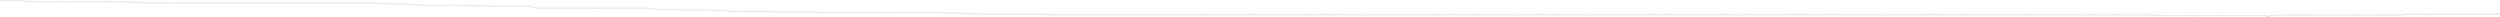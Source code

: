 digraph
{
  vcsn_context = "lat<letterset<char_letters(abc)>, letterset<char_letters(abc)>>, b"
  rankdir = LR
  edge [arrowhead = vee, arrowsize = .6]
  {
    node [shape = point, width = 0]
    I0
    I1
    I2
    I3
    I4
    I5
    I6
    I7
    I8
    I9
    I10
    I11
    I12
    I13
    I14
    I15
    I16
    I17
    I18
    I19
    I20
    I21
    I22
    I23
    I24
    I25
    F11
    F36
    F99
    F102
    F123
    F128
    F163
    F172
    F216
    F237
    F256
    F312
    F321
    F330
    F333
    F426
    F429
    F487
    F581
    F605
    F694
    F731
    F794
    F801
    F914
  }
  {
    node [shape = circle, style = rounded, width = 0.5]
    0
    1
    2
    3
    4
    5
    6
    7
    8
    9
    10
    11
    12
    13
    14
    15
    16
    17
    18
    19
    20
    21
    22
    23
    24
    25
    26
    27
    28
    29
    30
    31
    32
    33
    34
    35
    36
    37
    38
    39
    40
    41
    42
    43
    44
    45
    46
    47
    48
    49
    50
    51
    52
    53
    54
    55
    56
    57
    58
    59
    60
    61
    62
    63
    64
    65
    66
    67
    68
    69
    70
    71
    72
    73
    74
    75
    76
    77
    78
    79
    80
    81
    82
    83
    84
    85
    86
    87
    88
    89
    90
    91
    92
    93
    94
    95
    96
    97
    98
    99
    100
    101
    102
    103
    104
    105
    106
    107
    108
    109
    110
    111
    112
    113
    114
    115
    116
    117
    118
    119
    120
    121
    122
    123
    124
    125
    126
    127
    128
    129
    130
    131
    132
    133
    134
    135
    136
    137
    138
    139
    140
    141
    142
    143
    144
    145
    146
    147
    148
    149
    150
    151
    152
    153
    154
    155
    156
    157
    158
    159
    160
    161
    162
    163
    164
    165
    166
    167
    168
    169
    170
    171
    172
    173
    174
    175
    176
    177
    178
    179
    180
    181
    182
    183
    184
    185
    186
    187
    188
    189
    190
    191
    192
    193
    194
    195
    196
    197
    198
    199
    200
    201
    202
    203
    204
    205
    206
    207
    208
    209
    210
    211
    212
    213
    214
    215
    216
    217
    218
    219
    220
    221
    222
    223
    224
    225
    226
    227
    228
    229
    230
    231
    232
    233
    234
    235
    236
    237
    238
    239
    240
    241
    242
    243
    244
    245
    246
    247
    248
    249
    250
    251
    252
    253
    254
    255
    256
    257
    258
    259
    260
    261
    262
    263
    264
    265
    266
    267
    268
    269
    270
    271
    272
    273
    274
    275
    276
    277
    278
    279
    280
    281
    282
    283
    284
    285
    286
    287
    288
    289
    290
    291
    292
    293
    294
    295
    296
    297
    298
    299
    300
    301
    302
    303
    304
    305
    306
    307
    308
    309
    310
    311
    312
    313
    314
    315
    316
    317
    318
    319
    320
    321
    322
    323
    324
    325
    326
    327
    328
    329
    330
    331
    332
    333
    334
    335
    336
    337
    338
    339
    340
    341
    342
    343
    344
    345
    346
    347
    348
    349
    350
    351
    352
    353
    354
    355
    356
    357
    358
    359
    360
    361
    362
    363
    364
    365
    366
    367
    368
    369
    370
    371
    372
    373
    374
    375
    376
    377
    378
    379
    380
    381
    382
    383
    384
    385
    386
    387
    388
    389
    390
    391
    392
    393
    394
    395
    396
    397
    398
    399
    400
    401
    402
    403
    404
    405
    406
    407
    408
    409
    410
    411
    412
    413
    414
    415
    416
    417
    418
    419
    420
    421
    422
    423
    424
    425
    426
    427
    428
    429
    430
    431
    432
    433
    434
    435
    436
    437
    438
    439
    440
    441
    442
    443
    444
    445
    446
    447
    448
    449
    450
    451
    452
    453
    454
    455
    456
    457
    458
    459
    460
    461
    462
    463
    464
    465
    466
    467
    468
    469
    470
    471
    472
    473
    474
    475
    476
    477
    478
    479
    480
    481
    482
    483
    484
    485
    486
    487
    488
    489
    490
    491
    492
    493
    494
    495
    496
    497
    498
    499
    500
    501
    502
    503
    504
    505
    506
    507
    508
    509
    510
    511
    512
    513
    514
    515
    516
    517
    518
    519
    520
    521
    522
    523
    524
    525
    526
    527
    528
    529
    530
    531
    532
    533
    534
    535
    536
    537
    538
    539
    540
    541
    542
    543
    544
    545
    546
    547
    548
    549
    550
    551
    552
    553
    554
    555
    556
    557
    558
    559
    560
    561
    562
    563
    564
    565
    566
    567
    568
    569
    570
    571
    572
    573
    574
    575
    576
    577
    578
    579
    580
    581
    582
    583
    584
    585
    586
    587
    588
    589
    590
    591
    592
    593
    594
    595
    596
    597
    598
    599
    600
    601
    602
    603
    604
    605
    606
    607
    608
    609
    610
    611
    612
    613
    614
    615
    616
    617
    618
    619
    620
    621
    622
    623
    624
    625
    626
    627
    628
    629
    630
    631
    632
    633
    634
    635
    636
    637
    638
    639
    640
    641
    642
    643
    644
    645
    646
    647
    648
    649
    650
    651
    652
    653
    654
    655
    656
    657
    658
    659
    660
    661
    662
    663
    664
    665
    666
    667
    668
    669
    670
    671
    672
    673
    674
    675
    676
    677
    678
    679
    680
    681
    682
    683
    684
    685
    686
    687
    688
    689
    690
    691
    692
    693
    694
    695
    696
    697
    698
    699
    700
    701
    702
    703
    704
    705
    706
    707
    708
    709
    710
    711
    712
    713
    714
    715
    716
    717
    718
    719
    720
    721
    722
    723
    724
    725
    726
    727
    728
    729
    730
    731
    732
    733
    734
    735
    736
    737
    738
    739
    740
    741
    742
    743
    744
    745
    746
    747
    748
    749
    750
    751
    752
    753
    754
    755
    756
    757
    758
    759
    760
    761
    762
    763
    764
    765
    766
    767
    768
    769
    770
    771
    772
    773
    774
    775
    776
    777
    778
    779
    780
    781
    782
    783
    784
    785
    786
    787
    788
    789
    790
    791
    792
    793
    794
    795
    796
    797
    798
    799
    800
    801
    802
    803
    804
    805
    806
    807
    808
    809
    810
    811
    812
    813
    814
    815
    816
    817
    818
    819
    820
    821
    822
    823
    824
    825
    826
    827
    828
    829
    830
    831
    832
    833
    834
    835
    836
    837
    838
    839
    840
    841
    842
    843
    844
    845
    846
    847
    848
    849
    850
    851
    852
    853
    854
    855
    856
    857
    858
    859
    860
    861
    862
    863
    864
    865
    866
    867
    868
    869
    870
    871
    872
    873
    874
    875
    876
    877
    878
    879
    880
    881
    882
    883
    884
    885
    886
    887
    888
    889
    890
    891
    892
    893
    894
    895
    896
    897
    898
    899
    900
    901
    902
    903
    904
    905
    906
    907
    908
    909
    910
    911
    912
    913
    914
    915
    916
    917
    918
    919
    920
    921
    922
    923
    924
    925
    926
    927
    928
    929
    930
    931
    932
    933
    934
    935
    936
    937
    938
    939
    940
    941
    942
    943
    944
    945
    946
    947
    948
    949
    950
    951
    952
    953
    954
    955
    956
    957
    958
    959
    960
    961
    962
    963
    964
    965
    966
    967
    968
    969
    970
    971
    972
    973
    974
    975
    976
    977
    978
    979
    980
    981
    982
    983
    984
    985
    986
    987
    988
    989
    990
    991
    992
    993
    994
    995
    996
    997
    998
    999
  }
  I0 -> 0
  I1 -> 1
  I2 -> 2
  I3 -> 3
  I4 -> 4
  I5 -> 5
  I6 -> 6
  I7 -> 7
  I8 -> 8
  I9 -> 9
  I10 -> 10
  I11 -> 11
  I12 -> 12
  I13 -> 13
  I14 -> 14
  I15 -> 15
  I16 -> 16
  I17 -> 17
  I18 -> 18
  I19 -> 19
  I20 -> 20
  I21 -> 21
  I22 -> 22
  I23 -> 23
  I24 -> 24
  I25 -> 25
  0 -> 300 [label = "a|a"]
  1 -> 761 [label = "a|b"]
  2 -> 8 [label = "a|a"]
  3 -> 51 [label = "c|c"]
  4 -> 774 [label = "c|a"]
  5 -> 242 [label = "c|b"]
  6 -> 97 [label = "b|a"]
  7 -> 961 [label = "a|a"]
  8 -> 20 [label = "b|a"]
  9 -> 593 [label = "b|c"]
  10 -> 778 [label = "c|a"]
  11 -> F11
  11 -> 964 [label = "a|b"]
  12 -> 623 [label = "c|c"]
  13 -> 756 [label = "c|b"]
  14 -> 420 [label = "b|c"]
  15 -> 182 [label = "b|b"]
  16 -> 474 [label = "c|c"]
  17 -> 223 [label = "a|a"]
  18 -> 776 [label = "b|b"]
  19 -> 442 [label = "b|b"]
  20 -> 641 [label = "b|c"]
  21 -> 787 [label = "c|b"]
  22 -> 156 [label = "b|b"]
  23 -> 530 [label = "a|c"]
  24 -> 410 [label = "c|a"]
  25 -> 54 [label = "a|b"]
  26 -> 134 [label = "b|c"]
  27 -> 53 [label = "a|a"]
  28 -> 96 [label = "a|c"]
  29 -> 145 [label = "b|c"]
  30 -> 488 [label = "b|a"]
  31 -> 963 [label = "a|a"]
  32 -> 62 [label = "b|c"]
  33 -> 10 [label = "a|c"]
  34 -> 651 [label = "b|a"]
  35 -> 514 [label = "c|a"]
  36 -> F36
  36 -> 628 [label = "a|c"]
  37 -> 224 [label = "b|a"]
  38 -> 345 [label = "b|a"]
  39 -> 733 [label = "a|b"]
  40 -> 432 [label = "c|c"]
  41 -> 568 [label = "b|b"]
  42 -> 336 [label = "a|a"]
  43 -> 943 [label = "b|c"]
  44 -> 726 [label = "b|c"]
  45 -> 199 [label = "c|a"]
  46 -> 541 [label = "a|c"]
  47 -> 617 [label = "b|a"]
  48 -> 303 [label = "b|a"]
  49 -> 153 [label = "b|c"]
  50 -> 508 [label = "b|a"]
  51 -> 697 [label = "a|c"]
  52 -> 993 [label = "c|a"]
  53 -> 118 [label = "a|c"]
  54 -> 570 [label = "c|c"]
  55 -> 599 [label = "b|b"]
  56 -> 838 [label = "c|c"]
  57 -> 648 [label = "a|c"]
  58 -> 128 [label = "b|a"]
  59 -> 685 [label = "b|b"]
  60 -> 294 [label = "a|c"]
  61 -> 24 [label = "c|a"]
  62 -> 678 [label = "b|c"]
  63 -> 760 [label = "c|b"]
  64 -> 874 [label = "a|b"]
  65 -> 352 [label = "b|b"]
  66 -> 490 [label = "b|c"]
  67 -> 1 [label = "c|a"]
  68 -> 415 [label = "c|c"]
  69 -> 103 [label = "c|b"]
  70 -> 966 [label = "c|b"]
  71 -> 406 [label = "c|b"]
  72 -> 739 [label = "a|c"]
  73 -> 686 [label = "b|a"]
  74 -> 521 [label = "a|a"]
  75 -> 181 [label = "a|a"]
  76 -> 937 [label = "c|a"]
  77 -> 727 [label = "c|c"]
  78 -> 114 [label = "b|b"]
  79 -> 591 [label = "b|c"]
  80 -> 366 [label = "c|c"]
  81 -> 133 [label = "c|c"]
  82 -> 290 [label = "b|b"]
  83 -> 170 [label = "b|c"]
  84 -> 360 [label = "b|c"]
  85 -> 890 [label = "c|c"]
  86 -> 318 [label = "b|c"]
  87 -> 811 [label = "c|a"]
  88 -> 418 [label = "c|b"]
  89 -> 512 [label = "b|c"]
  90 -> 738 [label = "a|b"]
  91 -> 655 [label = "c|a"]
  92 -> 662 [label = "b|b"]
  93 -> 873 [label = "c|a"]
  94 -> 499 [label = "a|a"]
  95 -> 867 [label = "b|c"]
  96 -> 714 [label = "a|a"]
  97 -> 719 [label = "a|a"]
  98 -> 991 [label = "b|b"]
  99 -> F99
  99 -> 504 [label = "b|a"]
  100 -> 983 [label = "c|b"]
  101 -> 370 [label = "b|c"]
  102 -> F102
  102 -> 812 [label = "b|a"]
  103 -> 730 [label = "a|a"]
  104 -> 689 [label = "b|b"]
  105 -> 239 [label = "c|b"]
  106 -> 989 [label = "b|c"]
  107 -> 52 [label = "c|c"]
  108 -> 475 [label = "a|a"]
  109 -> 567 [label = "a|a"]
  110 -> 394 [label = "a|c"]
  111 -> 699 [label = "c|a"]
  112 -> 826 [label = "a|c"]
  113 -> 977 [label = "a|a"]
  114 -> 271 [label = "a|b"]
  115 -> 471 [label = "b|c"]
  116 -> 101 [label = "c|b"]
  117 -> 292 [label = "c|c"]
  118 -> 321 [label = "c|a"]
  119 -> 660 [label = "a|b"]
  120 -> 19 [label = "c|b"]
  121 -> 985 [label = "a|b"]
  122 -> 116 [label = "a|a"]
  123 -> F123
  123 -> 553 [label = "a|a"]
  124 -> 369 [label = "a|b"]
  125 -> 232 [label = "c|c"]
  126 -> 843 [label = "a|b"]
  127 -> 744 [label = "a|c"]
  128 -> F128
  128 -> 150 [label = "a|b"]
  129 -> 403 [label = "b|b"]
  130 -> 996 [label = "c|c"]
  131 -> 631 [label = "b|a"]
  132 -> 26 [label = "b|a"]
  133 -> 135 [label = "b|b"]
  134 -> 123 [label = "c|b"]
  135 -> 126 [label = "b|c"]
  136 -> 247 [label = "c|b"]
  137 -> 27 [label = "a|b"]
  138 -> 578 [label = "b|b"]
  139 -> 832 [label = "c|c"]
  140 -> 428 [label = "a|b"]
  141 -> 603 [label = "a|a"]
  142 -> 243 [label = "a|a"]
  143 -> 382 [label = "c|a"]
  144 -> 91 [label = "a|a"]
  145 -> 743 [label = "b|c"]
  146 -> 282 [label = "a|c"]
  147 -> 854 [label = "b|b"]
  148 -> 44 [label = "c|b"]
  149 -> 74 [label = "c|c"]
  150 -> 18 [label = "b|c"]
  151 -> 276 [label = "c|c"]
  152 -> 957 [label = "c|a"]
  153 -> 189 [label = "b|c"]
  154 -> 451 [label = "c|a"]
  155 -> 46 [label = "b|c"]
  156 -> 878 [label = "b|a"]
  157 -> 365 [label = "b|c"]
  158 -> 453 [label = "b|b"]
  159 -> 810 [label = "a|a"]
  160 -> 34 [label = "b|b"]
  161 -> 510 [label = "a|c"]
  162 -> 802 [label = "a|b"]
  163 -> F163
  163 -> 252 [label = "a|b"]
  164 -> 304 [label = "b|b"]
  165 -> 574 [label = "b|a"]
  166 -> 92 [label = "a|b"]
  167 -> 166 [label = "a|a"]
  168 -> 909 [label = "a|b"]
  169 -> 803 [label = "c|b"]
  170 -> 233 [label = "a|c"]
  171 -> 842 [label = "a|a"]
  172 -> F172
  172 -> 902 [label = "a|b"]
  173 -> 281 [label = "b|b"]
  174 -> 905 [label = "a|a"]
  175 -> 251 [label = "a|c"]
  176 -> 159 [label = "b|b"]
  177 -> 737 [label = "b|a"]
  178 -> 809 [label = "b|a"]
  179 -> 111 [label = "c|b"]
  180 -> 877 [label = "c|c"]
  181 -> 28 [label = "c|c"]
  182 -> 483 [label = "c|c"]
  183 -> 466 [label = "a|c"]
  184 -> 331 [label = "c|c"]
  185 -> 329 [label = "c|a"]
  186 -> 416 [label = "a|a"]
  187 -> 771 [label = "a|b"]
  188 -> 445 [label = "c|b"]
  189 -> 735 [label = "a|c"]
  190 -> 875 [label = "a|a"]
  191 -> 725 [label = "b|b"]
  192 -> 633 [label = "b|c"]
  193 -> 17 [label = "c|a"]
  194 -> 531 [label = "a|b"]
  195 -> 544 [label = "a|c"]
  196 -> 273 [label = "c|a"]
  197 -> 109 [label = "a|a"]
  198 -> 664 [label = "a|a"]
  199 -> 823 [label = "c|c"]
  200 -> 903 [label = "b|b"]
  201 -> 571 [label = "a|b"]
  202 -> 532 [label = "c|b"]
  203 -> 47 [label = "a|a"]
  204 -> 972 [label = "c|b"]
  205 -> 980 [label = "b|b"]
  206 -> 835 [label = "a|a"]
  207 -> 456 [label = "b|a"]
  208 -> 894 [label = "b|a"]
  209 -> 68 [label = "a|c"]
  210 -> 998 [label = "b|a"]
  211 -> 741 [label = "b|a"]
  212 -> 71 [label = "c|c"]
  213 -> 279 [label = "b|a"]
  214 -> 918 [label = "b|c"]
  215 -> 965 [label = "c|b"]
  216 -> F216
  216 -> 311 [label = "a|a"]
  217 -> 547 [label = "b|c"]
  218 -> 320 [label = "b|c"]
  219 -> 244 [label = "a|a"]
  220 -> 491 [label = "a|c"]
  221 -> 960 [label = "b|b"]
  222 -> 676 [label = "c|c"]
  223 -> 364 [label = "c|b"]
  224 -> 661 [label = "c|b"]
  225 -> 669 [label = "c|c"]
  226 -> 768 [label = "c|a"]
  227 -> 41 [label = "c|c"]
  228 -> 534 [label = "a|c"]
  229 -> 389 [label = "c|a"]
  230 -> 188 [label = "a|c"]
  231 -> 427 [label = "c|c"]
  232 -> 916 [label = "c|a"]
  233 -> 856 [label = "a|b"]
  234 -> 924 [label = "b|c"]
  235 -> 783 [label = "b|c"]
  236 -> 485 [label = "c|c"]
  237 -> F237
  237 -> 540 [label = "c|c"]
  238 -> 302 [label = "c|a"]
  239 -> 174 [label = "a|c"]
  240 -> 923 [label = "a|b"]
  241 -> 851 [label = "c|a"]
  242 -> 784 [label = "a|b"]
  243 -> 806 [label = "c|c"]
  244 -> 45 [label = "b|c"]
  245 -> 229 [label = "c|c"]
  246 -> 158 [label = "a|a"]
  247 -> 458 [label = "a|c"]
  248 -> 556 [label = "a|b"]
  249 -> 799 [label = "b|a"]
  250 -> 715 [label = "c|c"]
  251 -> 552 [label = "b|c"]
  252 -> 791 [label = "c|c"]
  253 -> 807 [label = "a|c"]
  254 -> 528 [label = "a|a"]
  255 -> 375 [label = "c|a"]
  256 -> F256
  256 -> 80 [label = "b|c"]
  257 -> 931 [label = "b|a"]
  258 -> 249 [label = "c|a"]
  259 -> 317 [label = "b|a"]
  260 -> 278 [label = "a|b"]
  261 -> 240 [label = "b|c"]
  262 -> 667 [label = "c|b"]
  263 -> 831 [label = "b|b"]
  264 -> 396 [label = "a|a"]
  265 -> 146 [label = "b|c"]
  266 -> 939 [label = "a|a"]
  267 -> 858 [label = "c|b"]
  268 -> 722 [label = "a|c"]
  269 -> 786 [label = "b|a"]
  270 -> 59 [label = "b|a"]
  271 -> 254 [label = "b|c"]
  272 -> 747 [label = "b|b"]
  273 -> 258 [label = "a|c"]
  274 -> 272 [label = "b|c"]
  275 -> 763 [label = "b|c"]
  276 -> 830 [label = "b|b"]
  277 -> 468 [label = "a|a"]
  278 -> 788 [label = "c|a"]
  279 -> 507 [label = "a|b"]
  280 -> 820 [label = "c|a"]
  281 -> 630 [label = "b|b"]
  282 -> 857 [label = "b|a"]
  283 -> 404 [label = "c|a"]
  284 -> 350 [label = "b|b"]
  285 -> 374 [label = "a|c"]
  286 -> 781 [label = "b|c"]
  287 -> 440 [label = "c|a"]
  288 -> 863 [label = "c|c"]
  289 -> 460 [label = "b|c"]
  290 -> 621 [label = "c|a"]
  291 -> 259 [label = "c|a"]
  292 -> 600 [label = "b|a"]
  293 -> 105 [label = "c|b"]
  294 -> 157 [label = "b|b"]
  295 -> 825 [label = "b|b"]
  296 -> 955 [label = "b|c"]
  297 -> 703 [label = "b|a"]
  298 -> 124 [label = "a|c"]
  299 -> 861 [label = "c|c"]
  300 -> 436 [label = "a|a"]
  301 -> 322 [label = "c|a"]
  302 -> 870 [label = "c|b"]
  303 -> 672 [label = "b|c"]
  304 -> 422 [label = "a|b"]
  305 -> 587 [label = "a|c"]
  306 -> 495 [label = "c|c"]
  307 -> 911 [label = "c|a"]
  308 -> 50 [label = "a|a"]
  309 -> 666 [label = "b|a"]
  310 -> 612 [label = "a|b"]
  311 -> 895 [label = "a|a"]
  312 -> F312
  312 -> 705 [label = "b|a"]
  313 -> 545 [label = "c|a"]
  314 -> 855 [label = "a|c"]
  315 -> 421 [label = "b|b"]
  316 -> 543 [label = "a|c"]
  317 -> 82 [label = "b|a"]
  318 -> 658 [label = "c|b"]
  319 -> 393 [label = "c|a"]
  320 -> 789 [label = "c|b"]
  321 -> F321
  321 -> 569 [label = "c|a"]
  322 -> 438 [label = "a|a"]
  323 -> 602 [label = "b|c"]
  324 -> 949 [label = "a|a"]
  325 -> 326 [label = "c|c"]
  326 -> 431 [label = "b|c"]
  327 -> 60 [label = "b|a"]
  328 -> 283 [label = "c|b"]
  329 -> 237 [label = "c|b"]
  330 -> F330
  330 -> 347 [label = "b|a"]
  331 -> 652 [label = "c|c"]
  332 -> 503 [label = "a|a"]
  333 -> F333
  333 -> 706 [label = "a|c"]
  334 -> 115 [label = "a|a"]
  335 -> 72 [label = "a|b"]
  336 -> 164 [label = "c|c"]
  337 -> 401 [label = "a|b"]
  338 -> 560 [label = "a|b"]
  339 -> 348 [label = "c|b"]
  340 -> 846 [label = "a|a"]
  341 -> 757 [label = "c|b"]
  342 -> 620 [label = "a|b"]
  343 -> 235 [label = "a|b"]
  344 -> 597 [label = "b|a"]
  345 -> 257 [label = "c|b"]
  346 -> 883 [label = "c|b"]
  347 -> 990 [label = "a|a"]
  348 -> 797 [label = "c|b"]
  349 -> 524 [label = "b|c"]
  350 -> 576 [label = "a|c"]
  351 -> 136 [label = "b|b"]
  352 -> 371 [label = "c|c"]
  353 -> 129 [label = "b|a"]
  354 -> 419 [label = "c|a"]
  355 -> 872 [label = "b|a"]
  356 -> 255 [label = "b|c"]
  357 -> 954 [label = "b|a"]
  358 -> 973 [label = "c|c"]
  359 -> 215 [label = "b|a"]
  360 -> 487 [label = "c|a"]
  361 -> 868 [label = "a|a"]
  362 -> 767 [label = "b|b"]
  363 -> 933 [label = "b|a"]
  364 -> 798 [label = "b|c"]
  365 -> 210 [label = "b|a"]
  366 -> 261 [label = "a|c"]
  367 -> 639 [label = "b|b"]
  368 -> 169 [label = "c|a"]
  369 -> 141 [label = "a|a"]
  370 -> 23 [label = "a|c"]
  371 -> 478 [label = "a|a"]
  372 -> 464 [label = "c|a"]
  373 -> 836 [label = "c|c"]
  374 -> 385 [label = "a|b"]
  375 -> 900 [label = "b|a"]
  376 -> 323 [label = "b|a"]
  377 -> 43 [label = "c|c"]
  378 -> 794 [label = "a|a"]
  379 -> 818 [label = "b|a"]
  380 -> 397 [label = "b|b"]
  381 -> 928 [label = "b|b"]
  382 -> 16 [label = "b|c"]
  383 -> 61 [label = "c|c"]
  384 -> 822 [label = "a|b"]
  385 -> 399 [label = "b|b"]
  386 -> 953 [label = "b|c"]
  387 -> 840 [label = "a|c"]
  388 -> 7 [label = "c|b"]
  389 -> 827 [label = "b|c"]
  390 -> 932 [label = "c|a"]
  391 -> 796 [label = "c|a"]
  392 -> 341 [label = "a|c"]
  393 -> 40 [label = "c|a"]
  394 -> 392 [label = "a|c"]
  395 -> 692 [label = "a|c"]
  396 -> 981 [label = "c|c"]
  397 -> 850 [label = "b|b"]
  398 -> 677 [label = "a|a"]
  399 -> 479 [label = "c|c"]
  400 -> 829 [label = "b|c"]
  401 -> 583 [label = "a|a"]
  402 -> 339 [label = "c|b"]
  403 -> 892 [label = "c|c"]
  404 -> 683 [label = "c|b"]
  405 -> 731 [label = "c|b"]
  406 -> 871 [label = "a|b"]
  407 -> 42 [label = "a|a"]
  408 -> 889 [label = "a|c"]
  409 -> 171 [label = "b|a"]
  410 -> 196 [label = "b|c"]
  411 -> 49 [label = "b|b"]
  412 -> 132 [label = "b|a"]
  413 -> 906 [label = "c|a"]
  414 -> 433 [label = "b|a"]
  415 -> 439 [label = "a|a"]
  416 -> 554 [label = "b|c"]
  417 -> 876 [label = "c|b"]
  418 -> 688 [label = "b|b"]
  419 -> 400 [label = "a|b"]
  420 -> 73 [label = "a|b"]
  421 -> 899 [label = "c|a"]
  422 -> 161 [label = "b|a"]
  423 -> 310 [label = "a|c"]
  424 -> 940 [label = "c|b"]
  425 -> 618 [label = "b|b"]
  426 -> F426
  426 -> 147 [label = "c|b"]
  427 -> 379 [label = "a|a"]
  428 -> 112 [label = "a|a"]
  429 -> F429
  429 -> 452 [label = "a|c"]
  430 -> 865 [label = "b|c"]
  431 -> 417 [label = "b|b"]
  432 -> 368 [label = "a|b"]
  433 -> 178 [label = "b|a"]
  434 -> 57 [label = "b|a"]
  435 -> 801 [label = "b|c"]
  436 -> 585 [label = "b|c"]
  437 -> 333 [label = "c|b"]
  438 -> 615 [label = "c|b"]
  439 -> 958 [label = "b|a"]
  440 -> 63 [label = "c|b"]
  441 -> 596 [label = "b|a"]
  442 -> 673 [label = "b|a"]
  443 -> 496 [label = "b|c"]
  444 -> 377 [label = "c|b"]
  445 -> 627 [label = "a|c"]
  446 -> 94 [label = "b|c"]
  447 -> 95 [label = "c|b"]
  448 -> 742 [label = "c|a"]
  449 -> 441 [label = "c|c"]
  450 -> 975 [label = "b|a"]
  451 -> 443 [label = "a|b"]
  452 -> 357 [label = "b|a"]
  453 -> 607 [label = "a|c"]
  454 -> 205 [label = "a|b"]
  455 -> 723 [label = "b|a"]
  456 -> 610 [label = "c|c"]
  457 -> 353 [label = "c|c"]
  458 -> 183 [label = "c|a"]
  459 -> 758 [label = "a|c"]
  460 -> 277 [label = "a|a"]
  461 -> 995 [label = "b|a"]
  462 -> 430 [label = "a|a"]
  463 -> 716 [label = "a|c"]
  464 -> 180 [label = "c|b"]
  465 -> 709 [label = "c|a"]
  466 -> 575 [label = "c|c"]
  467 -> 33 [label = "c|c"]
  468 -> 245 [label = "a|a"]
  469 -> 649 [label = "a|c"]
  470 -> 712 [label = "b|b"]
  471 -> 314 [label = "c|c"]
  472 -> 238 [label = "c|b"]
  473 -> 98 [label = "a|a"]
  474 -> 429 [label = "b|a"]
  475 -> 702 [label = "a|c"]
  476 -> 979 [label = "c|b"]
  477 -> 15 [label = "a|b"]
  478 -> 268 [label = "b|b"]
  479 -> 765 [label = "a|a"]
  480 -> 592 [label = "b|c"]
  481 -> 808 [label = "a|b"]
  482 -> 121 [label = "b|a"]
  483 -> 515 [label = "b|b"]
  484 -> 262 [label = "a|b"]
  485 -> 951 [label = "c|a"]
  486 -> 387 [label = "a|a"]
  487 -> F487
  487 -> 12 [label = "c|b"]
  488 -> 751 [label = "b|a"]
  489 -> 307 [label = "a|b"]
  490 -> 424 [label = "b|b"]
  491 -> 732 [label = "b|b"]
  492 -> 319 [label = "a|a"]
  493 -> 997 [label = "a|c"]
  494 -> 849 [label = "b|b"]
  495 -> 907 [label = "a|c"]
  496 -> 69 [label = "c|c"]
  497 -> 922 [label = "b|a"]
  498 -> 463 [label = "a|c"]
  499 -> 3 [label = "b|a"]
  500 -> 657 [label = "b|b"]
  501 -> 577 [label = "a|c"]
  502 -> 206 [label = "c|b"]
  503 -> 36 [label = "b|b"]
  504 -> 586 [label = "c|b"]
  505 -> 190 [label = "c|a"]
  506 -> 573 [label = "b|c"]
  507 -> 138 [label = "a|c"]
  508 -> 500 [label = "a|b"]
  509 -> 579 [label = "b|c"]
  510 -> 679 [label = "b|b"]
  511 -> 914 [label = "c|b"]
  512 -> 411 [label = "c|c"]
  513 -> 313 [label = "b|b"]
  514 -> 477 [label = "b|b"]
  515 -> 859 [label = "a|a"]
  516 -> 267 [label = "b|a"]
  517 -> 675 [label = "c|b"]
  518 -> 847 [label = "c|a"]
  519 -> 106 [label = "a|b"]
  520 -> 764 [label = "a|b"]
  521 -> 522 [label = "c|b"]
  522 -> 457 [label = "b|c"]
  523 -> 288 [label = "c|c"]
  524 -> 548 [label = "a|a"]
  525 -> 5 [label = "b|c"]
  526 -> 710 [label = "b|c"]
  527 -> 638 [label = "a|a"]
  528 -> 476 [label = "a|b"]
  529 -> 790 [label = "a|a"]
  530 -> 536 [label = "b|a"]
  531 -> 25 [label = "c|b"]
  532 -> 549 [label = "b|c"]
  533 -> 373 [label = "b|a"]
  534 -> 306 [label = "a|a"]
  535 -> 634 [label = "a|c"]
  536 -> 986 [label = "c|b"]
  537 -> 988 [label = "b|c"]
  538 -> 142 [label = "c|c"]
  539 -> 701 [label = "a|b"]
  540 -> 309 [label = "b|c"]
  541 -> 555 [label = "a|b"]
  542 -> 645 [label = "a|c"]
  543 -> 287 [label = "c|c"]
  544 -> 131 [label = "b|c"]
  545 -> 386 [label = "c|c"]
  546 -> 740 [label = "a|a"]
  547 -> 619 [label = "c|b"]
  548 -> 886 [label = "b|b"]
  549 -> 913 [label = "c|b"]
  550 -> 160 [label = "b|c"]
  551 -> 869 [label = "c|a"]
  552 -> 601 [label = "b|a"]
  553 -> 970 [label = "c|a"]
  554 -> 380 [label = "a|c"]
  555 -> 426 [label = "a|a"]
  556 -> 833 [label = "c|a"]
  557 -> 898 [label = "b|c"]
  558 -> 588 [label = "c|b"]
  559 -> 793 [label = "c|b"]
  560 -> 770 [label = "b|c"]
  561 -> 696 [label = "b|c"]
  562 -> 693 [label = "c|c"]
  563 -> 197 [label = "c|b"]
  564 -> 814 [label = "b|b"]
  565 -> 9 [label = "b|b"]
  566 -> 589 [label = "a|a"]
  567 -> 834 [label = "a|b"]
  568 -> 828 [label = "c|b"]
  569 -> 32 [label = "b|c"]
  570 -> 253 [label = "b|b"]
  571 -> 917 [label = "a|b"]
  572 -> 289 [label = "c|a"]
  573 -> 896 [label = "a|c"]
  574 -> 864 [label = "a|b"]
  575 -> 446 [label = "a|b"]
  576 -> 582 [label = "a|b"]
  577 -> 921 [label = "a|a"]
  578 -> 509 [label = "c|a"]
  579 -> 945 [label = "a|b"]
  580 -> 293 [label = "c|b"]
  581 -> F581
  581 -> 176 [label = "b|c"]
  582 -> 6 [label = "a|c"]
  583 -> 598 [label = "b|c"]
  584 -> 526 [label = "a|b"]
  585 -> 724 [label = "b|c"]
  586 -> 214 [label = "a|b"]
  587 -> 948 [label = "c|a"]
  588 -> 226 [label = "a|b"]
  589 -> 792 [label = "c|c"]
  590 -> 754 [label = "a|c"]
  591 -> 484 [label = "a|b"]
  592 -> 938 [label = "c|b"]
  593 -> 455 [label = "b|c"]
  594 -> 250 [label = "b|b"]
  595 -> 447 [label = "c|c"]
  596 -> 212 [label = "b|c"]
  597 -> 408 [label = "b|c"]
  598 -> 461 [label = "c|c"]
  599 -> 910 [label = "c|a"]
  600 -> 137 [label = "b|c"]
  601 -> 177 [label = "c|a"]
  602 -> 395 [label = "a|c"]
  603 -> 342 [label = "c|a"]
  604 -> 537 [label = "b|a"]
  605 -> F605
  605 -> 777 [label = "c|b"]
  606 -> 780 [label = "c|b"]
  607 -> 64 [label = "a|b"]
  608 -> 274 [label = "a|a"]
  609 -> 179 [label = "c|c"]
  610 -> 936 [label = "a|a"]
  611 -> 358 [label = "c|b"]
  612 -> 944 [label = "c|a"]
  613 -> 337 [label = "a|a"]
  614 -> 581 [label = "c|c"]
  615 -> 75 [label = "c|a"]
  616 -> 119 [label = "b|c"]
  617 -> 632 [label = "b|c"]
  618 -> 414 [label = "a|b"]
  619 -> 609 [label = "b|a"]
  620 -> 106 [label = "b|c"]
  621 -> 194 [label = "b|a"]
  622 -> 604 [label = "c|b"]
  623 -> 866 [label = "c|c"]
  624 -> 884 [label = "a|a"]
  625 -> 2 [label = "a|a"]
  626 -> 654 [label = "a|c"]
  627 -> 236 [label = "c|b"]
  628 -> 879 [label = "a|c"]
  629 -> 22 [label = "b|a"]
  630 -> 769 [label = "a|b"]
  631 -> 218 [label = "c|a"]
  632 -> 359 [label = "c|a"]
  633 -> 335 [label = "c|b"]
  634 -> 200 [label = "c|a"]
  635 -> 952 [label = "b|a"]
  636 -> 717 [label = "a|b"]
  637 -> 140 [label = "b|b"]
  638 -> 584 [label = "a|b"]
  639 -> 845 [label = "c|b"]
  640 -> 203 [label = "a|c"]
  641 -> 35 [label = "a|c"]
  642 -> 13 [label = "a|c"]
  643 -> 327 [label = "a|b"]
  644 -> 694 [label = "a|a"]
  645 -> 139 [label = "c|b"]
  646 -> 489 [label = "a|b"]
  647 -> 640 [label = "a|c"]
  648 -> 58 [label = "a|b"]
  649 -> 269 [label = "c|a"]
  650 -> 942 [label = "b|a"]
  651 -> 690 [label = "b|c"]
  652 -> 275 [label = "b|b"]
  653 -> 580 [label = "b|c"]
  654 -> 773 [label = "a|c"]
  655 -> 841 [label = "b|c"]
  656 -> 539 [label = "a|b"]
  657 -> 755 [label = "b|a"]
  658 -> 149 [label = "a|a"]
  659 -> 344 [label = "c|b"]
  660 -> 162 [label = "b|a"]
  661 -> 527 [label = "a|b"]
  662 -> 66 [label = "b|a"]
  663 -> 402 [label = "a|b"]
  664 -> 263 [label = "c|b"]
  665 -> 566 [label = "b|a"]
  666 -> 929 [label = "b|a"]
  667 -> 559 [label = "c|c"]
  668 -> 305 [label = "a|b"]
  669 -> 625 [label = "a|b"]
  670 -> 819 [label = "b|a"]
  671 -> 956 [label = "b|c"]
  672 -> 312 [label = "c|b"]
  673 -> 480 [label = "c|c"]
  674 -> 31 [label = "c|a"]
  675 -> 299 [label = "c|a"]
  676 -> 163 [label = "a|c"]
  677 -> 361 [label = "a|a"]
  678 -> 256 [label = "c|b"]
  679 -> 594 [label = "a|b"]
  680 -> 89 [label = "a|c"]
  681 -> 81 [label = "c|c"]
  682 -> 362 [label = "c|c"]
  683 -> 193 [label = "c|a"]
  684 -> 643 [label = "c|a"]
  685 -> 30 [label = "b|b"]
  686 -> 516 [label = "c|a"]
  687 -> 982 [label = "a|b"]
  688 -> 670 [label = "b|c"]
  689 -> 935 [label = "a|a"]
  690 -> 346 [label = "b|b"]
  691 -> 4 [label = "a|a"]
  692 -> 992 [label = "b|a"]
  693 -> 978 [label = "c|c"]
  694 -> F694
  694 -> 207 [label = "b|a"]
  695 -> 266 [label = "a|c"]
  696 -> 470 [label = "b|b"]
  697 -> 201 [label = "c|b"]
  698 -> 551 [label = "c|a"]
  699 -> 202 [label = "c|b"]
  700 -> 425 [label = "b|b"]
  701 -> 523 [label = "b|a"]
  702 -> 21 [label = "a|a"]
  703 -> 213 [label = "c|b"]
  704 -> 650 [label = "b|c"]
  705 -> 351 [label = "a|c"]
  706 -> 29 [label = "b|a"]
  707 -> 564 [label = "b|a"]
  708 -> 885 [label = "a|c"]
  709 -> 108 [label = "c|c"]
  710 -> 423 [label = "b|c"]
  711 -> 444 [label = "b|b"]
  712 -> 216 [label = "a|a"]
  713 -> 901 [label = "c|c"]
  714 -> 563 [label = "c|b"]
  715 -> 324 [label = "a|c"]
  716 -> 65 [label = "b|c"]
  717 -> 165 [label = "c|a"]
  718 -> 653 [label = "b|a"]
  719 -> 384 [label = "c|b"]
  720 -> 234 [label = "b|b"]
  721 -> 316 [label = "a|a"]
  722 -> 915 [label = "c|c"]
  723 -> 711 [label = "a|a"]
  724 -> 606 [label = "b|a"]
  725 -> 120 [label = "c|a"]
  726 -> 590 [label = "b|a"]
  727 -> 614 [label = "b|b"]
  728 -> 558 [label = "a|a"]
  729 -> 762 [label = "a|b"]
  730 -> 815 [label = "c|b"]
  731 -> F731
  731 -> 947 [label = "b|c"]
  732 -> 308 [label = "a|c"]
  733 -> 192 [label = "c|c"]
  734 -> 209 [label = "c|b"]
  735 -> 494 [label = "b|b"]
  736 -> 622 [label = "c|c"]
  737 -> 848 [label = "b|c"]
  738 -> 821 [label = "a|b"]
  739 -> 674 [label = "b|b"]
  740 -> 334 [label = "c|c"]
  741 -> 87 [label = "a|a"]
  742 -> 55 [label = "a|b"]
  743 -> 984 [label = "a|b"]
  744 -> 78 [label = "b|b"]
  745 -> 517 [label = "b|b"]
  746 -> 501 [label = "c|c"]
  747 -> 437 [label = "b|a"]
  748 -> 332 [label = "a|a"]
  749 -> 325 [label = "a|a"]
  750 -> 844 [label = "a|a"]
  751 -> 636 [label = "b|c"]
  752 -> 100 [label = "a|b"]
  753 -> 383 [label = "a|a"]
  754 -> 301 [label = "c|c"]
  755 -> 297 [label = "b|a"]
  756 -> 144 [label = "a|c"]
  757 -> 211 [label = "a|b"]
  758 -> 860 [label = "a|a"]
  759 -> 354 [label = "b|b"]
  760 -> 14 [label = "c|a"]
  761 -> 228 [label = "b|b"]
  762 -> 86 [label = "c|b"]
  763 -> 999 [label = "b|b"]
  764 -> 687 [label = "c|a"]
  765 -> 637 [label = "b|c"]
  766 -> 912 [label = "b|b"]
  767 -> 946 [label = "b|a"]
  768 -> 110 [label = "c|a"]
  769 -> 595 [label = "c|b"]
  770 -> 974 [label = "c|b"]
  771 -> 296 [label = "b|b"]
  772 -> 506 [label = "c|c"]
  773 -> 492 [label = "b|b"]
  774 -> 222 [label = "a|b"]
  775 -> 934 [label = "a|a"]
  776 -> 363 [label = "b|a"]
  777 -> 219 [label = "b|b"]
  778 -> 562 [label = "a|a"]
  779 -> 813 [label = "b|b"]
  780 -> 84 [label = "b|b"]
  781 -> 775 [label = "b|c"]
  782 -> 227 [label = "c|b"]
  783 -> 565 [label = "c|c"]
  784 -> 888 [label = "c|a"]
  785 -> 459 [label = "c|b"]
  786 -> 608 [label = "c|b"]
  787 -> 824 [label = "c|c"]
  788 -> 454 [label = "a|c"]
  789 -> 412 [label = "c|b"]
  790 -> 720 [label = "c|b"]
  791 -> 155 [label = "c|a"]
  792 -> 48 [label = "c|a"]
  793 -> 378 [label = "b|c"]
  794 -> F794
  794 -> 230 [label = "a|a"]
  795 -> 260 [label = "c|c"]
  796 -> 231 [label = "b|b"]
  797 -> 644 [label = "c|c"]
  798 -> 700 [label = "a|c"]
  799 -> 925 [label = "a|a"]
  800 -> 186 [label = "c|b"]
  801 -> F801
  801 -> 107 [label = "a|a"]
  802 -> 280 [label = "c|a"]
  803 -> 926 [label = "b|c"]
  804 -> 518 [label = "a|c"]
  805 -> 987 [label = "b|b"]
  806 -> 626 [label = "a|a"]
  807 -> 962 [label = "a|b"]
  808 -> 175 [label = "c|a"]
  809 -> 853 [label = "a|c"]
  810 -> 83 [label = "a|b"]
  811 -> 616 [label = "a|c"]
  812 -> 130 [label = "c|a"]
  813 -> 656 [label = "a|a"]
  814 -> 217 [label = "c|c"]
  815 -> 513 [label = "b|c"]
  816 -> 613 [label = "a|a"]
  817 -> 572 [label = "a|c"]
  818 -> 691 [label = "a|b"]
  819 -> 391 [label = "c|a"]
  820 -> 805 [label = "a|c"]
  821 -> 800 [label = "b|c"]
  822 -> 338 [label = "b|a"]
  823 -> 887 [label = "a|a"]
  824 -> 469 [label = "c|a"]
  825 -> 409 [label = "c|a"]
  826 -> 127 [label = "b|a"]
  827 -> 682 [label = "a|c"]
  828 -> 291 [label = "a|c"]
  829 -> 85 [label = "c|b"]
  830 -> 390 [label = "b|b"]
  831 -> 355 [label = "c|c"]
  832 -> 473 [label = "a|b"]
  833 -> 497 [label = "c|c"]
  834 -> 76 [label = "c|b"]
  835 -> 525 [label = "c|b"]
  836 -> 734 [label = "b|c"]
  837 -> 376 [label = "a|a"]
  838 -> 315 [label = "b|c"]
  839 -> 286 [label = "b|a"]
  840 -> 542 [label = "a|b"]
  841 -> 449 [label = "a|c"]
  842 -> 330 [label = "c|a"]
  843 -> 680 [label = "b|c"]
  844 -> 435 [label = "c|b"]
  845 -> 646 [label = "a|a"]
  846 -> 665 [label = "c|c"]
  847 -> 785 [label = "b|c"]
  848 -> 752 [label = "b|a"]
  849 -> 168 [label = "a|b"]
  850 -> 448 [label = "b|b"]
  851 -> 343 [label = "a|b"]
  852 -> 624 [label = "c|b"]
  853 -> 295 [label = "c|a"]
  854 -> 191 [label = "a|b"]
  855 -> 173 [label = "b|c"]
  856 -> 143 [label = "b|c"]
  857 -> 67 [label = "b|a"]
  858 -> 930 [label = "a|b"]
  859 -> 759 [label = "c|a"]
  860 -> 152 [label = "c|a"]
  861 -> 968 [label = "c|b"]
  862 -> 405 [label = "b|c"]
  863 -> 881 [label = "c|a"]
  864 -> 684 [label = "c|c"]
  865 -> 994 [label = "c|a"]
  866 -> 546 [label = "a|c"]
  867 -> 462 [label = "c|b"]
  868 -> 502 [label = "a|a"]
  869 -> 204 [label = "a|c"]
  870 -> 817 [label = "b|b"]
  871 -> 816 [label = "b|c"]
  872 -> 927 [label = "b|b"]
  873 -> 39 [label = "b|b"]
  874 -> 520 [label = "c|a"]
  875 -> 779 [label = "b|a"]
  876 -> 695 [label = "c|a"]
  877 -> 79 [label = "b|b"]
  878 -> 804 [label = "b|a"]
  879 -> 102 [label = "a|b"]
  880 -> 550 [label = "b|c"]
  881 -> 270 [label = "c|c"]
  882 -> 221 [label = "c|c"]
  883 -> 533 [label = "a|c"]
  884 -> 172 [label = "a|b"]
  885 -> 839 [label = "b|b"]
  886 -> 920 [label = "b|b"]
  887 -> 904 [label = "a|a"]
  888 -> 750 [label = "b|a"]
  889 -> 557 [label = "a|b"]
  890 -> 728 [label = "b|c"]
  891 -> 941 [label = "b|a"]
  892 -> 668 [label = "a|a"]
  893 -> 529 [label = "b|b"]
  894 -> 753 [label = "a|a"]
  895 -> 284 [label = "b|b"]
  896 -> 919 [label = "c|b"]
  897 -> 782 [label = "b|a"]
  898 -> 671 [label = "a|c"]
  899 -> 398 [label = "b|c"]
  900 -> 208 [label = "c|a"]
  901 -> 413 [label = "b|b"]
  902 -> 349 [label = "a|b"]
  903 -> 729 [label = "c|a"]
  904 -> 167 [label = "a|a"]
  905 -> 148 [label = "a|b"]
  906 -> 718 [label = "a|b"]
  907 -> 198 [label = "a|b"]
  908 -> 967 [label = "b|c"]
  909 -> 745 [label = "a|a"]
  910 -> 367 [label = "b|a"]
  911 -> 185 [label = "c|b"]
  912 -> 356 [label = "a|a"]
  913 -> 225 [label = "b|c"]
  914 -> F914
  914 -> 663 [label = "b|a"]
  915 -> 891 [label = "b|c"]
  916 -> 340 [label = "c|c"]
  917 -> 493 [label = "b|c"]
  918 -> 721 [label = "a|a"]
  919 -> 635 [label = "a|a"]
  920 -> 749 [label = "b|b"]
  921 -> 766 [label = "b|c"]
  922 -> 481 [label = "b|b"]
  923 -> 77 [label = "b|c"]
  924 -> 381 [label = "b|c"]
  925 -> 117 [label = "b|a"]
  926 -> 659 [label = "c|c"]
  927 -> 852 [label = "a|a"]
  928 -> 681 [label = "c|b"]
  929 -> 971 [label = "a|a"]
  930 -> 187 [label = "a|c"]
  931 -> 465 [label = "a|b"]
  932 -> 707 [label = "c|b"]
  933 -> 37 [label = "b|c"]
  934 -> 93 [label = "c|a"]
  935 -> 372 [label = "b|a"]
  936 -> 195 [label = "c|c"]
  937 -> 897 [label = "a|a"]
  938 -> 154 [label = "c|c"]
  939 -> 407 [label = "c|c"]
  940 -> 265 [label = "a|a"]
  941 -> 298 [label = "b|c"]
  942 -> 795 [label = "a|b"]
  943 -> 184 [label = "b|b"]
  944 -> 713 [label = "b|a"]
  945 -> 482 [label = "b|c"]
  946 -> 950 [label = "b|a"]
  947 -> 388 [label = "a|b"]
  948 -> 538 [label = "c|c"]
  949 -> 746 [label = "c|a"]
  950 -> 698 [label = "b|c"]
  951 -> 642 [label = "c|b"]
  952 -> 736 [label = "b|b"]
  953 -> 511 [label = "b|b"]
  954 -> 99 [label = "c|b"]
  955 -> 151 [label = "b|c"]
  956 -> 88 [label = "c|a"]
  957 -> 328 [label = "c|b"]
  958 -> 220 [label = "a|a"]
  959 -> 264 [label = "a|b"]
  960 -> 535 [label = "b|a"]
  961 -> 38 [label = "c|c"]
  962 -> 611 [label = "a|c"]
  963 -> 862 [label = "a|a"]
  964 -> 772 [label = "a|a"]
  965 -> 498 [label = "b|c"]
  966 -> 285 [label = "b|a"]
  967 -> 450 [label = "b|c"]
  968 -> 125 [label = "c|b"]
  969 -> 561 [label = "c|a"]
  970 -> 11 [label = "b|c"]
  971 -> 893 [label = "c|a"]
  972 -> 882 [label = "a|a"]
  973 -> 246 [label = "a|a"]
  974 -> 472 [label = "b|a"]
  975 -> 113 [label = "b|b"]
  976 -> 704 [label = "a|b"]
  977 -> 605 [label = "a|a"]
  978 -> 122 [label = "a|c"]
  979 -> 467 [label = "b|c"]
  980 -> 969 [label = "b|a"]
  981 -> 90 [label = "a|a"]
  982 -> 959 [label = "c|a"]
  983 -> 837 [label = "a|c"]
  984 -> 629 [label = "c|b"]
  985 -> 505 [label = "b|b"]
  986 -> 519 [label = "c|b"]
  987 -> 56 [label = "c|a"]
  988 -> 486 [label = "a|b"]
  989 -> 241 [label = "c|c"]
  990 -> 248 [label = "b|a"]
  991 -> 708 [label = "a|c"]
  992 -> 70 [label = "c|c"]
  993 -> 647 [label = "b|a"]
  994 -> 976 [label = "c|b"]
  995 -> 880 [label = "a|c"]
  996 -> 908 [label = "c|a"]
  997 -> 104 [label = "c|a"]
  998 -> 748 [label = "a|a"]
  999 -> 434 [label = "c|c"]
}